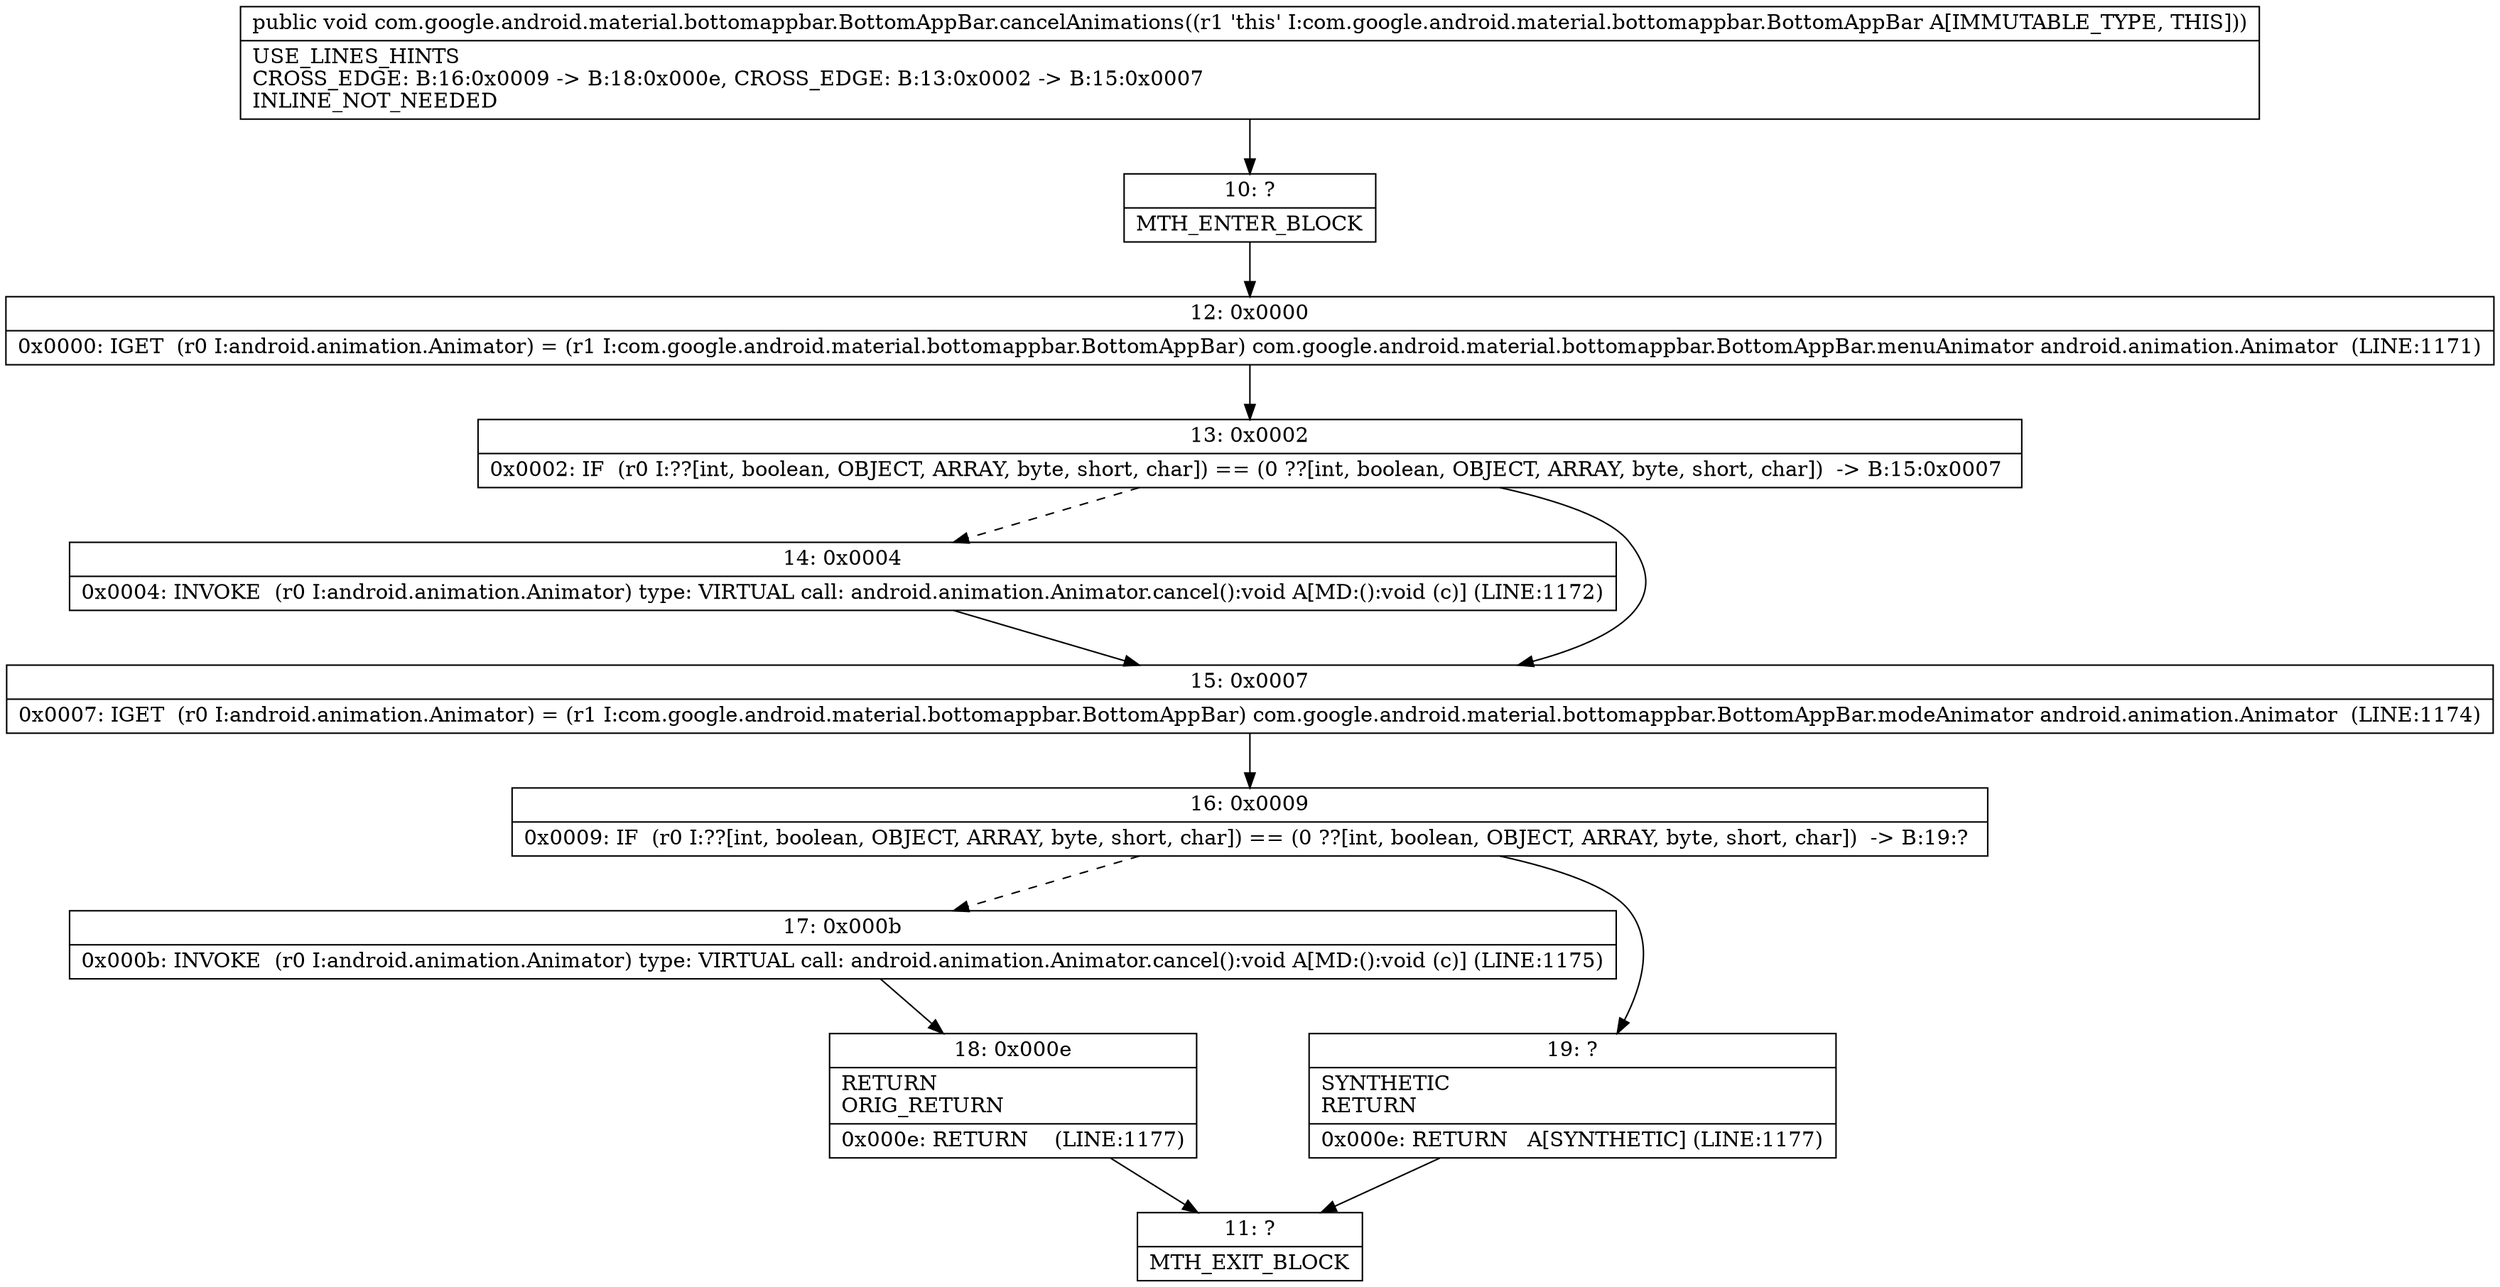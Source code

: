digraph "CFG forcom.google.android.material.bottomappbar.BottomAppBar.cancelAnimations()V" {
Node_10 [shape=record,label="{10\:\ ?|MTH_ENTER_BLOCK\l}"];
Node_12 [shape=record,label="{12\:\ 0x0000|0x0000: IGET  (r0 I:android.animation.Animator) = (r1 I:com.google.android.material.bottomappbar.BottomAppBar) com.google.android.material.bottomappbar.BottomAppBar.menuAnimator android.animation.Animator  (LINE:1171)\l}"];
Node_13 [shape=record,label="{13\:\ 0x0002|0x0002: IF  (r0 I:??[int, boolean, OBJECT, ARRAY, byte, short, char]) == (0 ??[int, boolean, OBJECT, ARRAY, byte, short, char])  \-\> B:15:0x0007 \l}"];
Node_14 [shape=record,label="{14\:\ 0x0004|0x0004: INVOKE  (r0 I:android.animation.Animator) type: VIRTUAL call: android.animation.Animator.cancel():void A[MD:():void (c)] (LINE:1172)\l}"];
Node_15 [shape=record,label="{15\:\ 0x0007|0x0007: IGET  (r0 I:android.animation.Animator) = (r1 I:com.google.android.material.bottomappbar.BottomAppBar) com.google.android.material.bottomappbar.BottomAppBar.modeAnimator android.animation.Animator  (LINE:1174)\l}"];
Node_16 [shape=record,label="{16\:\ 0x0009|0x0009: IF  (r0 I:??[int, boolean, OBJECT, ARRAY, byte, short, char]) == (0 ??[int, boolean, OBJECT, ARRAY, byte, short, char])  \-\> B:19:? \l}"];
Node_17 [shape=record,label="{17\:\ 0x000b|0x000b: INVOKE  (r0 I:android.animation.Animator) type: VIRTUAL call: android.animation.Animator.cancel():void A[MD:():void (c)] (LINE:1175)\l}"];
Node_18 [shape=record,label="{18\:\ 0x000e|RETURN\lORIG_RETURN\l|0x000e: RETURN    (LINE:1177)\l}"];
Node_11 [shape=record,label="{11\:\ ?|MTH_EXIT_BLOCK\l}"];
Node_19 [shape=record,label="{19\:\ ?|SYNTHETIC\lRETURN\l|0x000e: RETURN   A[SYNTHETIC] (LINE:1177)\l}"];
MethodNode[shape=record,label="{public void com.google.android.material.bottomappbar.BottomAppBar.cancelAnimations((r1 'this' I:com.google.android.material.bottomappbar.BottomAppBar A[IMMUTABLE_TYPE, THIS]))  | USE_LINES_HINTS\lCROSS_EDGE: B:16:0x0009 \-\> B:18:0x000e, CROSS_EDGE: B:13:0x0002 \-\> B:15:0x0007\lINLINE_NOT_NEEDED\l}"];
MethodNode -> Node_10;Node_10 -> Node_12;
Node_12 -> Node_13;
Node_13 -> Node_14[style=dashed];
Node_13 -> Node_15;
Node_14 -> Node_15;
Node_15 -> Node_16;
Node_16 -> Node_17[style=dashed];
Node_16 -> Node_19;
Node_17 -> Node_18;
Node_18 -> Node_11;
Node_19 -> Node_11;
}

